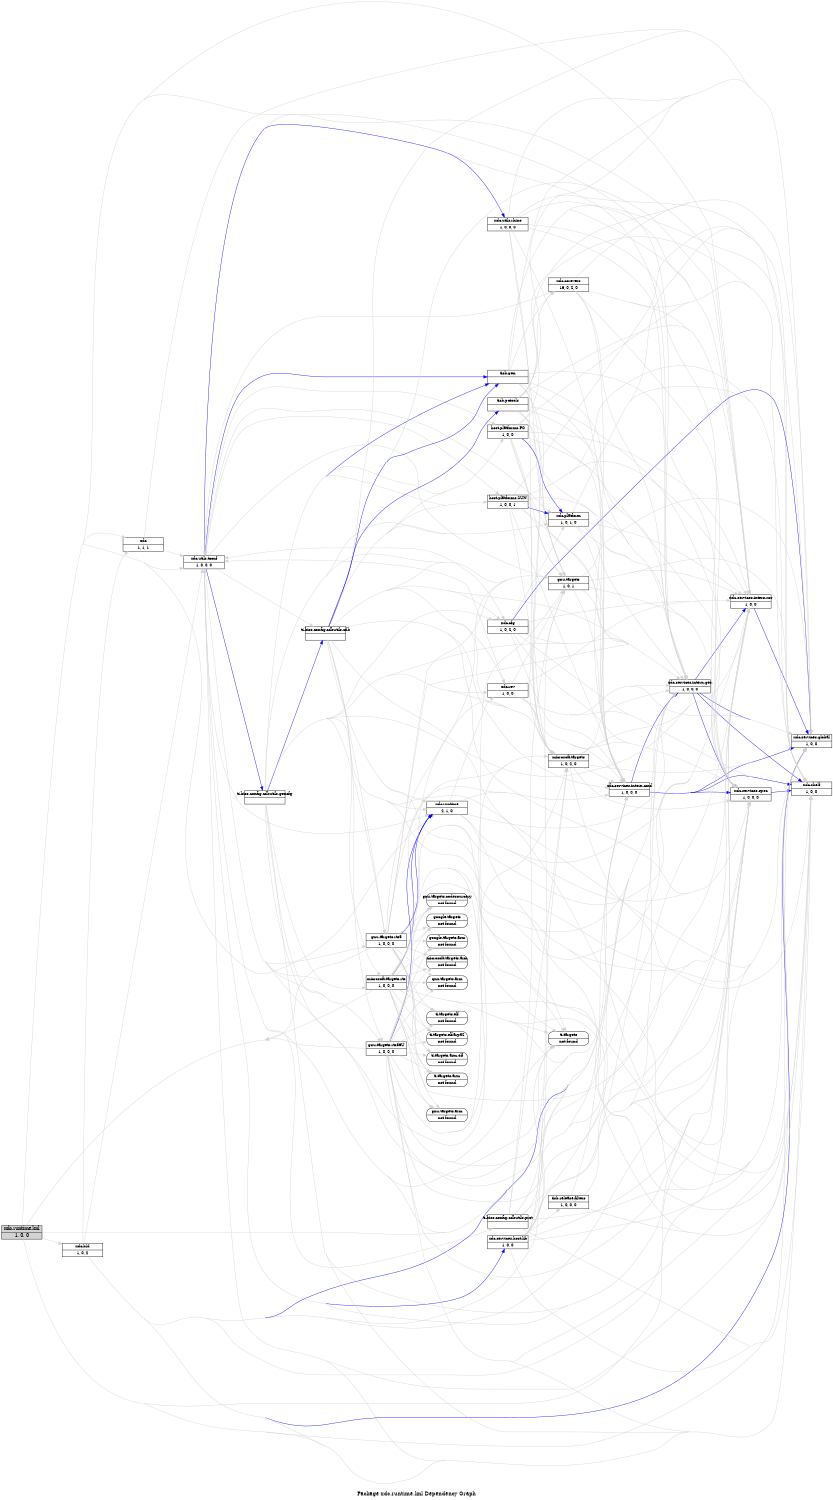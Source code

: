 digraph dependencies {
    label="\nPackage xdc.runtime.knl Dependency Graph";
    size="7.5,10";
    rankdir=LR;
    ranksep=".75";
    concentrate="true";
    node [fixedsize=true, width=1.5, style=filled, color=black];
    node [font=Helvetica, fontsize=12, fillcolor=lightgrey];
    xdc_runtime_knl [shape=record,label="xdc.runtime.knl|1, 0, 0", URL="package.rel.xml"];
    node [fontsize=10, fillcolor=white];

    edge [style=solid, color=blue]

    edge [style=solid, color=lightgrey]
    xdc_utils_tconf [shape=record,label="xdc.utils.tconf|1, 0, 0, 0", URL="../../../../../../imports/xdc/utils/tconf/package/package.rel.svg"];
    xdc_runtime_knl -> xdc_utils_tconf;
    xdc [shape=record,label="xdc|1, 1, 1", URL="../../../package/package.rel.svg"];
    xdc_runtime_knl -> xdc;
    xdc_services_global [shape=record,label="xdc.services.global|1, 0, 0", URL="../../../services/global/package/package.rel.svg"];
    xdc_runtime_knl -> xdc_services_global;
    xdc_bld [shape=record,label="xdc.bld|1, 0, 2", URL="../../../bld/package/package.rel.svg"];
    xdc_runtime_knl -> xdc_bld;
    xdc_runtime [shape=record,label="xdc.runtime|2, 1, 0", URL="../../package/package.rel.svg"];
    xdc_runtime_knl -> xdc_runtime;
    xdc_services_intern_gen [shape=record,label="xdc.services.intern.gen|1, 0, 0, 0", URL="../../../services/intern/gen/package/package.rel.svg"];
    xdc_runtime_knl -> xdc_services_intern_gen;
    xdc_services_spec [shape=record,label="xdc.services.spec|1, 0, 0, 0", URL="../../../services/spec/package/package.rel.svg"];
    xdc_runtime_knl -> xdc_services_spec;
    xdc_services_intern_xsr [shape=record,label="xdc.services.intern.xsr|1, 0, 0", URL="../../../services/intern/xsr/package/package.rel.svg"];
    xdc_runtime_knl -> xdc_services_intern_xsr;
    xdc_shelf [shape=record,label="xdc.shelf|1, 0, 0", URL="../../../shelf/package/package.rel.svg"];
    xdc_runtime_knl -> xdc_shelf;
    xdc_services_intern_cmd [shape=record,label="xdc.services.intern.cmd|1, 0, 0, 0", URL="../../../services/intern/cmd/package/package.rel.svg"];
    xdc_runtime_knl -> xdc_services_intern_cmd;

    edge [style=solid, color=blue]
    xdc_services_intern_cmd -> xdc_shelf;
    xdc_services_intern_cmd -> xdc_services_spec;
    xdc_services_intern_cmd -> xdc_services_global;
    xdc_services_intern_cmd -> xdc_services_intern_gen;

    edge [style=solid, color=lightgrey]

    edge [style=solid, color=blue]

    edge [style=solid, color=lightgrey]

    edge [style=solid, color=blue]
    xdc_services_intern_xsr -> xdc_services_global;

    edge [style=solid, color=lightgrey]

    edge [style=solid, color=blue]
    xdc_services_spec -> xdc_shelf;

    edge [style=solid, color=lightgrey]

    edge [style=solid, color=blue]
    xdc_services_intern_gen -> xdc_shelf;
    xdc_services_intern_gen -> xdc_services_spec;
    xdc_services_intern_gen -> xdc_services_global;
    xdc_services_intern_gen -> xdc_services_intern_xsr;

    edge [style=solid, color=lightgrey]

    edge [style=solid, color=blue]

    edge [style=solid, color=lightgrey]
    xdc_runtime -> xdc_utils_tconf;
    xdc_runtime -> xdc_services_global;
    xdc_rov [shape=record,label="xdc.rov|1, 0, 0", URL="../../../rov/package/package.rel.svg"];
    xdc_runtime -> xdc_rov;
    xdc_runtime -> xdc_services_intern_gen;
    xdc_runtime -> xdc_services_spec;
    xdc_runtime -> xdc_services_intern_xsr;
    xdc_runtime -> xdc_shelf;
    xdc_runtime -> xdc_services_intern_cmd;

    edge [style=solid, color=blue]

    edge [style=solid, color=lightgrey]
    xdc_rov -> xdc_utils_tconf;
    xdc_rov -> xdc_services_global;
    gnu_targets [shape=record,label="gnu.targets|1, 0, 1", URL="../../../../../../imports/gnu/targets/package/package.rel.svg"];
    xdc_rov -> gnu_targets;
    microsoft_targets [shape=record,label="microsoft.targets|1, 0, 2, 0", URL="../../../../../../imports/microsoft/targets/package/package.rel.svg"];
    xdc_rov -> microsoft_targets;
    xdc_rov -> xdc_services_intern_gen;
    xdc_rov -> xdc_services_spec;
    xdc_rov -> xdc_services_intern_xsr;
    xdc_rov -> xdc_shelf;
    xdc_rov -> xdc_services_intern_cmd;

    edge [style=solid, color=blue]

    edge [style=solid, color=lightgrey]
    microsoft_targets -> xdc_services_global;
    microsoft_targets -> xdc_services_spec;
    microsoft_targets -> xdc_shelf;
    microsoft_targets -> xdc_services_intern_xsr;
    microsoft_targets -> xdc_services_intern_gen;
    microsoft_targets -> xdc_services_intern_cmd;

    edge [style=solid, color=blue]

    edge [style=solid, color=lightgrey]
    gnu_targets -> xdc_services_global;
    gnu_targets -> xdc_services_spec;
    gnu_targets -> xdc_shelf;
    gnu_targets -> xdc_services_intern_xsr;
    gnu_targets -> xdc_services_intern_gen;
    gnu_targets -> xdc_services_intern_cmd;

    edge [style=solid, color=blue]
    xdc_bld -> xdc_services_global;
    xdc_bld -> xdc_services_intern_cmd;

    edge [style=solid, color=lightgrey]
    xdc_bld -> xdc_utils_tconf;
    xdc_bld -> xdc;
    xdc_bld -> xdc_services_global;
    xdc_bld -> xdc_services_intern_gen;
    xdc_bld -> xdc_services_spec;
    xdc_bld -> xdc_services_intern_xsr;
    xdc_bld -> xdc_shelf;
    xdc_bld -> xdc_services_intern_cmd;

    edge [style=solid, color=blue]

    edge [style=solid, color=lightgrey]

    edge [style=solid, color=blue]

    edge [style=solid, color=lightgrey]
    xdc -> xdc_utils_tconf;
    xdc -> xdc_services_global;

    edge [style=solid, color=blue]
    xdc_utils_rhino [shape=record,label="xdc.utils.rhino|1, 0, 0, 0", URL="../../../../../../imports/xdc/utils/rhino/package/package.rel.svg"];
    xdc_utils_tconf -> xdc_utils_rhino;
    xdc_services_host_lib [shape=record,label="xdc.services.host.lib|1, 0, 0", URL="../../../../../../imports/xdc/services/host/lib/package/package.rel.svg"];
    xdc_utils_tconf -> xdc_services_host_lib;
    ti_bios_config_cdbutils_gencfg [shape=record,label="ti.bios.config.cdbutils.gencfg|", URL="../../../../../../imports/ti/bios/config/cdbutils/gencfg/package/package.rel.svg"];
    xdc_utils_tconf -> ti_bios_config_cdbutils_gencfg;
    tisb_gen [shape=record,label="tisb.gen|", URL="../../../../../../imports/tisb/gen/package/package.rel.svg"];
    xdc_utils_tconf -> tisb_gen;

    edge [style=solid, color=lightgrey]
    xdc_utils_tconf -> xdc_services_global;
    xdc_utils_tconf -> gnu_targets;
    xdc_utils_tconf -> microsoft_targets;
    xdc_utils_tconf -> xdc_services_intern_xsr;
    xdc_utils_tconf -> xdc_services_spec;
    xdc_utils_tconf -> xdc_shelf;
    xdc_utils_tconf -> xdc_services_intern_gen;
    xdc_utils_tconf -> xdc_services_intern_cmd;
    ti_targets [shape=record,label="ti.targets|not found"style=rounded, ];
    xdc_utils_tconf -> ti_targets;
    xdc_utils_tconf -> ti_bios_config_cdbutils_gencfg;
    ti_bios_config_cdbutils_prot [shape=record,label="ti.bios.config.cdbutils.prot|", URL="../../../../../../imports/ti/bios/config/cdbutils/prot/package/package.rel.svg"];
    xdc_utils_tconf -> ti_bios_config_cdbutils_prot;
    xdc_utils_tconf -> xdc_services_host_lib;
    ti_bios_config_cdbutils_cdb [shape=record,label="ti.bios.config.cdbutils.cdb|", URL="../../../../../../imports/ti/bios/config/cdbutils/cdb/package/package.rel.svg"];
    xdc_utils_tconf -> ti_bios_config_cdbutils_cdb;
    host_platforms_SUN [shape=record,label="host.platforms.SUN|1, 0, 0, 1", URL="../../../../host/platforms/SUN/package/package.rel.svg"];
    xdc_utils_tconf -> host_platforms_SUN;
    xdc_cfg [shape=record,label="xdc.cfg|1, 0, 2, 0", URL="../../../cfg/package/package.rel.svg"];
    xdc_utils_tconf -> xdc_cfg;
    xdc_platform [shape=record,label="xdc.platform|1, 0, 1, 0", URL="../../../platform/package/package.rel.svg"];
    xdc_utils_tconf -> xdc_platform;
    xdc_utils_tconf -> xdc_rov;
    xdc_utils_tconf -> xdc_runtime;
    xdc_utils_tconf -> tisb_gen;
    gnu_targets_rts5 [shape=record,label="gnu.targets.rts5|1, 0, 0, 0", URL="../../../../../../imports/gnu/targets/rts5/package/package.rel.svg"];
    xdc_utils_tconf -> gnu_targets_rts5;
    xdc_utils_tconf -> xdc_utils_rhino;
    host_platforms_PC [shape=record,label="host.platforms.PC|1, 0, 0", URL="../../../../host/platforms/PC/package/package.rel.svg"];
    xdc_utils_tconf -> host_platforms_PC;
    gnu_targets_rts86U [shape=record,label="gnu.targets.rts86U|1, 0, 0, 0", URL="../../../../../../imports/gnu/targets/rts86U/package/package.rel.svg"];
    xdc_utils_tconf -> gnu_targets_rts86U;
    microsoft_targets_rts [shape=record,label="microsoft.targets.rts|1, 0, 0, 0", URL="../../../../../../imports/microsoft/targets/rts/package/package.rel.svg"];
    xdc_utils_tconf -> microsoft_targets_rts;

    edge [style=solid, color=blue]
    microsoft_targets_rts -> xdc_runtime;

    edge [style=solid, color=lightgrey]
    microsoft_targets_rts -> xdc_services_global;
    microsoft_targets_rts -> ti_targets;
    ti_targets_elf [shape=record,label="ti.targets.elf|not found"style=rounded, ];
    microsoft_targets_rts -> ti_targets_elf;
    ti_targets_elf_arp32 [shape=record,label="ti.targets.elf.arp32|not found"style=rounded, ];
    microsoft_targets_rts -> ti_targets_elf_arp32;
    ti_targets_arm [shape=record,label="ti.targets.arm|not found"style=rounded, ];
    microsoft_targets_rts -> ti_targets_arm;
    ti_targets_arm_elf [shape=record,label="ti.targets.arm.elf|not found"style=rounded, ];
    microsoft_targets_rts -> ti_targets_arm_elf;
    microsoft_targets_rts -> gnu_targets;
    gnu_targets_arm [shape=record,label="gnu.targets.arm|not found"style=rounded, ];
    microsoft_targets_rts -> gnu_targets_arm;
    gnu_targets_codesourcery [shape=record,label="gnu.targets.codesourcery|not found"style=rounded, ];
    microsoft_targets_rts -> gnu_targets_codesourcery;
    google_targets [shape=record,label="google.targets|not found"style=rounded, ];
    microsoft_targets_rts -> google_targets;
    google_targets_arm [shape=record,label="google.targets.arm|not found"style=rounded, ];
    microsoft_targets_rts -> google_targets_arm;
    microsoft_targets_rts -> microsoft_targets;
    microsoft_targets_arm [shape=record,label="microsoft.targets.arm|not found"style=rounded, ];
    microsoft_targets_rts -> microsoft_targets_arm;
    qnx_targets_arm [shape=record,label="qnx.targets.arm|not found"style=rounded, ];
    microsoft_targets_rts -> qnx_targets_arm;
    microsoft_targets_rts -> xdc_runtime;
    microsoft_targets_rts -> xdc_runtime_knl;
    microsoft_targets_rts -> xdc_services_spec;
    microsoft_targets_rts -> xdc_shelf;
    microsoft_targets_rts -> xdc_services_intern_xsr;
    microsoft_targets_rts -> xdc_services_intern_gen;
    microsoft_targets_rts -> xdc_services_intern_cmd;

    edge [style=solid, color=blue]

    edge [style=solid, color=lightgrey]

    edge [style=solid, color=blue]

    edge [style=solid, color=lightgrey]

    edge [style=solid, color=blue]

    edge [style=solid, color=lightgrey]

    edge [style=solid, color=blue]

    edge [style=solid, color=lightgrey]

    edge [style=solid, color=blue]

    edge [style=solid, color=lightgrey]

    edge [style=solid, color=blue]

    edge [style=solid, color=lightgrey]

    edge [style=solid, color=blue]

    edge [style=solid, color=lightgrey]

    edge [style=solid, color=blue]

    edge [style=solid, color=lightgrey]

    edge [style=solid, color=blue]

    edge [style=solid, color=lightgrey]

    edge [style=solid, color=blue]

    edge [style=solid, color=lightgrey]

    edge [style=solid, color=blue]
    gnu_targets_rts86U -> xdc_runtime;

    edge [style=solid, color=lightgrey]
    gnu_targets_rts86U -> xdc_services_global;
    gnu_targets_rts86U -> ti_targets;
    gnu_targets_rts86U -> ti_targets_elf;
    gnu_targets_rts86U -> ti_targets_elf_arp32;
    gnu_targets_rts86U -> ti_targets_arm;
    gnu_targets_rts86U -> ti_targets_arm_elf;
    gnu_targets_rts86U -> gnu_targets;
    gnu_targets_rts86U -> gnu_targets_arm;
    gnu_targets_rts86U -> gnu_targets_codesourcery;
    gnu_targets_rts86U -> google_targets;
    gnu_targets_rts86U -> google_targets_arm;
    gnu_targets_rts86U -> microsoft_targets;
    gnu_targets_rts86U -> microsoft_targets_arm;
    gnu_targets_rts86U -> qnx_targets_arm;
    gnu_targets_rts86U -> xdc_runtime;
    gnu_targets_rts86U -> xdc_runtime_knl;
    gnu_targets_rts86U -> xdc_services_spec;
    gnu_targets_rts86U -> xdc_shelf;
    gnu_targets_rts86U -> xdc_services_intern_xsr;
    gnu_targets_rts86U -> xdc_services_intern_gen;
    gnu_targets_rts86U -> xdc_services_intern_cmd;

    edge [style=solid, color=blue]
    host_platforms_PC -> xdc_platform;

    edge [style=solid, color=lightgrey]
    host_platforms_PC -> xdc_utils_tconf;
    host_platforms_PC -> xdc_services_global;
    host_platforms_PC -> gnu_targets;
    host_platforms_PC -> microsoft_targets;
    host_platforms_PC -> xdc_platform;
    host_platforms_PC -> xdc_services_intern_gen;
    host_platforms_PC -> xdc_services_spec;
    host_platforms_PC -> xdc_services_intern_xsr;
    host_platforms_PC -> xdc_shelf;
    host_platforms_PC -> xdc_services_intern_cmd;

    edge [style=solid, color=blue]
    gnu_targets_rts5 -> xdc_runtime;

    edge [style=solid, color=lightgrey]
    gnu_targets_rts5 -> xdc_services_global;
    gnu_targets_rts5 -> ti_targets;
    gnu_targets_rts5 -> ti_targets_elf;
    gnu_targets_rts5 -> ti_targets_elf_arp32;
    gnu_targets_rts5 -> ti_targets_arm;
    gnu_targets_rts5 -> ti_targets_arm_elf;
    gnu_targets_rts5 -> gnu_targets;
    gnu_targets_rts5 -> gnu_targets_arm;
    gnu_targets_rts5 -> gnu_targets_codesourcery;
    gnu_targets_rts5 -> google_targets;
    gnu_targets_rts5 -> google_targets_arm;
    gnu_targets_rts5 -> microsoft_targets;
    gnu_targets_rts5 -> microsoft_targets_arm;
    gnu_targets_rts5 -> qnx_targets_arm;
    gnu_targets_rts5 -> xdc_runtime;
    gnu_targets_rts5 -> xdc_runtime_knl;
    gnu_targets_rts5 -> xdc_services_spec;
    gnu_targets_rts5 -> xdc_shelf;
    gnu_targets_rts5 -> xdc_services_intern_xsr;
    gnu_targets_rts5 -> xdc_services_intern_gen;
    gnu_targets_rts5 -> xdc_services_intern_cmd;

    edge [style=solid, color=blue]

    edge [style=solid, color=lightgrey]
    xdc_platform -> xdc_utils_tconf;
    xdc_platform -> xdc_services_global;
    xdc_platform -> xdc_services_intern_gen;
    xdc_platform -> xdc_services_spec;
    xdc_platform -> xdc_services_intern_xsr;
    xdc_platform -> xdc_shelf;
    xdc_platform -> xdc_services_intern_cmd;

    edge [style=solid, color=blue]
    xdc_cfg -> xdc_services_global;

    edge [style=solid, color=lightgrey]
    xdc_cfg -> xdc_utils_tconf;
    xdc_cfg -> xdc_services_global;
    xdc_cfg -> xdc_platform;
    xdc_cfg -> xdc_services_intern_gen;
    xdc_cfg -> xdc_services_spec;
    xdc_cfg -> xdc_services_intern_xsr;
    xdc_cfg -> xdc_shelf;
    xdc_cfg -> xdc_services_intern_cmd;

    edge [style=solid, color=blue]
    host_platforms_SUN -> xdc_platform;

    edge [style=solid, color=lightgrey]
    host_platforms_SUN -> xdc_utils_tconf;
    host_platforms_SUN -> xdc_services_global;
    host_platforms_SUN -> gnu_targets;
    host_platforms_SUN -> microsoft_targets;
    host_platforms_SUN -> xdc_platform;
    host_platforms_SUN -> xdc_services_intern_gen;
    host_platforms_SUN -> xdc_services_spec;
    host_platforms_SUN -> xdc_services_intern_xsr;
    host_platforms_SUN -> xdc_shelf;
    host_platforms_SUN -> xdc_services_intern_cmd;

    edge [style=solid, color=blue]
    ti_bios_config_cdbutils_cdb -> tisb_gen;
    tisb_pctools [shape=record,label="tisb.pctools|", URL="../../../../../../imports/tisb/pctools/package/package.rel.svg"];
    ti_bios_config_cdbutils_cdb -> tisb_pctools;

    edge [style=solid, color=lightgrey]
    ti_bios_config_cdbutils_cdb -> xdc_services_global;
    ti_bios_config_cdbutils_cdb -> gnu_targets;
    ti_bios_config_cdbutils_cdb -> microsoft_targets;
    ti_bios_config_cdbutils_cdb -> xdc_services_intern_xsr;
    ti_bios_config_cdbutils_cdb -> xdc_services_spec;
    ti_bios_config_cdbutils_cdb -> xdc_shelf;
    ti_bios_config_cdbutils_cdb -> xdc_services_intern_gen;
    ti_bios_config_cdbutils_cdb -> xdc_services_intern_cmd;
    ti_bios_config_cdbutils_cdb -> ti_targets;
    ti_bios_config_cdbutils_cdb -> tisb_gen;
    ti_bios_config_cdbutils_cdb -> host_platforms_SUN;
    ti_bios_config_cdbutils_cdb -> xdc_cfg;
    ti_bios_config_cdbutils_cdb -> xdc_platform;
    ti_bios_config_cdbutils_cdb -> xdc_rov;
    ti_bios_config_cdbutils_cdb -> xdc_runtime;
    ti_bios_config_cdbutils_cdb -> gnu_targets_rts5;
    ti_bios_config_cdbutils_cdb -> host_platforms_PC;
    ti_bios_config_cdbutils_cdb -> gnu_targets_rts86U;
    ti_bios_config_cdbutils_cdb -> microsoft_targets_rts;

    edge [style=solid, color=blue]

    edge [style=solid, color=lightgrey]
    tisb_pctools -> xdc_shelf;
    tisb_pctools -> gnu_targets;
    tisb_pctools -> xdc_services_spec;
    tisb_pctools -> microsoft_targets;
    tisb_pctools -> xdc_services_intern_cmd;
    tisb_pctools -> xdc_services_intern_xsr;
    xdc_corevers [shape=record,label="xdc.corevers|16, 0, 2, 0", URL="../../../corevers/package/package.rel.svg"];
    tisb_pctools -> xdc_corevers;
    tisb_pctools -> xdc_services_global;
    tisb_pctools -> xdc_services_intern_gen;

    edge [style=solid, color=blue]

    edge [style=solid, color=lightgrey]
    xdc_corevers -> xdc_utils_tconf;
    xdc_corevers -> xdc_services_global;
    xdc_corevers -> xdc_services_intern_gen;
    xdc_corevers -> xdc_services_spec;
    xdc_corevers -> xdc_services_intern_xsr;
    xdc_corevers -> xdc_shelf;
    xdc_corevers -> xdc_services_intern_cmd;

    edge [style=solid, color=blue]

    edge [style=solid, color=lightgrey]
    ti_bios_config_cdbutils_prot -> xdc_services_global;
    ti_bios_config_cdbutils_prot -> gnu_targets;
    ti_bios_config_cdbutils_prot -> microsoft_targets;
    ti_bios_config_cdbutils_prot -> xdc_services_intern_xsr;
    ti_bios_config_cdbutils_prot -> xdc_services_spec;
    ti_bios_config_cdbutils_prot -> xdc_shelf;
    ti_bios_config_cdbutils_prot -> xdc_services_intern_gen;
    ti_bios_config_cdbutils_prot -> xdc_services_intern_cmd;

    edge [style=solid, color=blue]

    edge [style=solid, color=lightgrey]

    edge [style=solid, color=blue]

    edge [style=solid, color=lightgrey]
    tisb_gen -> xdc_shelf;
    tisb_gen -> gnu_targets;
    tisb_gen -> xdc_services_spec;
    tisb_gen -> microsoft_targets;
    tisb_gen -> xdc_services_intern_cmd;
    tisb_gen -> xdc_services_intern_xsr;
    tisb_gen -> xdc_corevers;
    tisb_gen -> xdc_services_global;
    tisb_gen -> xdc_services_intern_gen;

    edge [style=solid, color=blue]
    ti_bios_config_cdbutils_gencfg -> tisb_gen;
    ti_bios_config_cdbutils_gencfg -> ti_bios_config_cdbutils_cdb;

    edge [style=solid, color=lightgrey]
    ti_bios_config_cdbutils_gencfg -> xdc_services_global;
    ti_bios_config_cdbutils_gencfg -> gnu_targets;
    ti_bios_config_cdbutils_gencfg -> microsoft_targets;
    ti_bios_config_cdbutils_gencfg -> xdc_services_intern_xsr;
    ti_bios_config_cdbutils_gencfg -> xdc_services_spec;
    ti_bios_config_cdbutils_gencfg -> xdc_shelf;
    ti_bios_config_cdbutils_gencfg -> xdc_services_intern_gen;
    ti_bios_config_cdbutils_gencfg -> xdc_services_intern_cmd;
    ti_bios_config_cdbutils_gencfg -> ti_targets;
    ti_bios_config_cdbutils_gencfg -> ti_bios_config_cdbutils_cdb;
    ti_bios_config_cdbutils_gencfg -> tisb_gen;
    ti_bios_config_cdbutils_gencfg -> host_platforms_SUN;
    ti_bios_config_cdbutils_gencfg -> xdc_cfg;
    ti_bios_config_cdbutils_gencfg -> xdc_platform;
    ti_bios_config_cdbutils_gencfg -> xdc_rov;
    ti_bios_config_cdbutils_gencfg -> xdc_runtime;
    ti_bios_config_cdbutils_gencfg -> gnu_targets_rts5;
    ti_bios_config_cdbutils_gencfg -> host_platforms_PC;
    ti_bios_config_cdbutils_gencfg -> gnu_targets_rts86U;
    ti_bios_config_cdbutils_gencfg -> microsoft_targets_rts;

    edge [style=solid, color=blue]

    edge [style=solid, color=lightgrey]
    xdc_services_host_lib -> xdc_services_global;
    xdc_services_host_lib -> gnu_targets;
    xdc_services_host_lib -> microsoft_targets;
    tisb_release_filters [shape=record,label="tisb.release.filters|1, 0, 0, 0", URL="../../../../../../../../../../../toolsrc/library/toolsE08/packages/tisb/release/filters/package/package.rel.svg"];
    xdc_services_host_lib -> tisb_release_filters;
    xdc_services_host_lib -> xdc_services_intern_xsr;
    xdc_services_host_lib -> xdc_services_spec;
    xdc_services_host_lib -> xdc_shelf;
    xdc_services_host_lib -> xdc_services_intern_gen;
    xdc_services_host_lib -> xdc_services_intern_cmd;
    xdc_services_host_lib -> ti_targets;

    edge [style=solid, color=blue]

    edge [style=solid, color=lightgrey]
    tisb_release_filters -> xdc_services_global;
    tisb_release_filters -> xdc_services_intern_xsr;
    tisb_release_filters -> xdc_services_spec;
    tisb_release_filters -> xdc_shelf;
    tisb_release_filters -> xdc_services_intern_gen;
    tisb_release_filters -> xdc_services_intern_cmd;

    edge [style=solid, color=blue]

    edge [style=solid, color=lightgrey]
    xdc_utils_rhino -> xdc_services_global;
    xdc_utils_rhino -> gnu_targets;
    xdc_utils_rhino -> microsoft_targets;
    xdc_utils_rhino -> xdc_services_intern_xsr;
    xdc_utils_rhino -> xdc_services_spec;
    xdc_utils_rhino -> xdc_shelf;
    xdc_utils_rhino -> xdc_services_intern_gen;
    xdc_utils_rhino -> xdc_services_intern_cmd;
}

